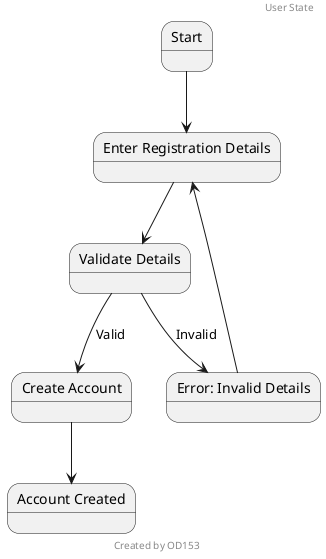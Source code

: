 
@startuml
header User State
footer Created by OD153
state "Start" as start
state "Enter Registration Details" as enterDetails
state "Validate Details" as validateDetails
state "Create Account" as createAccount
state "Account Created" as accountCreated
state "Error: Invalid Details" as error

start --> enterDetails
enterDetails --> validateDetails
validateDetails --> createAccount : Valid
validateDetails --> error : Invalid
createAccount --> accountCreated
error --> enterDetails
@enduml
